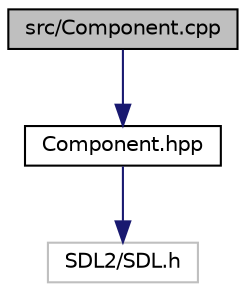 digraph "src/Component.cpp"
{
  edge [fontname="Helvetica",fontsize="10",labelfontname="Helvetica",labelfontsize="10"];
  node [fontname="Helvetica",fontsize="10",shape=record];
  Node0 [label="src/Component.cpp",height=0.2,width=0.4,color="black", fillcolor="grey75", style="filled", fontcolor="black"];
  Node0 -> Node1 [color="midnightblue",fontsize="10",style="solid",fontname="Helvetica"];
  Node1 [label="Component.hpp",height=0.2,width=0.4,color="black", fillcolor="white", style="filled",URL="$Component_8hpp.html"];
  Node1 -> Node2 [color="midnightblue",fontsize="10",style="solid",fontname="Helvetica"];
  Node2 [label="SDL2/SDL.h",height=0.2,width=0.4,color="grey75", fillcolor="white", style="filled"];
}
